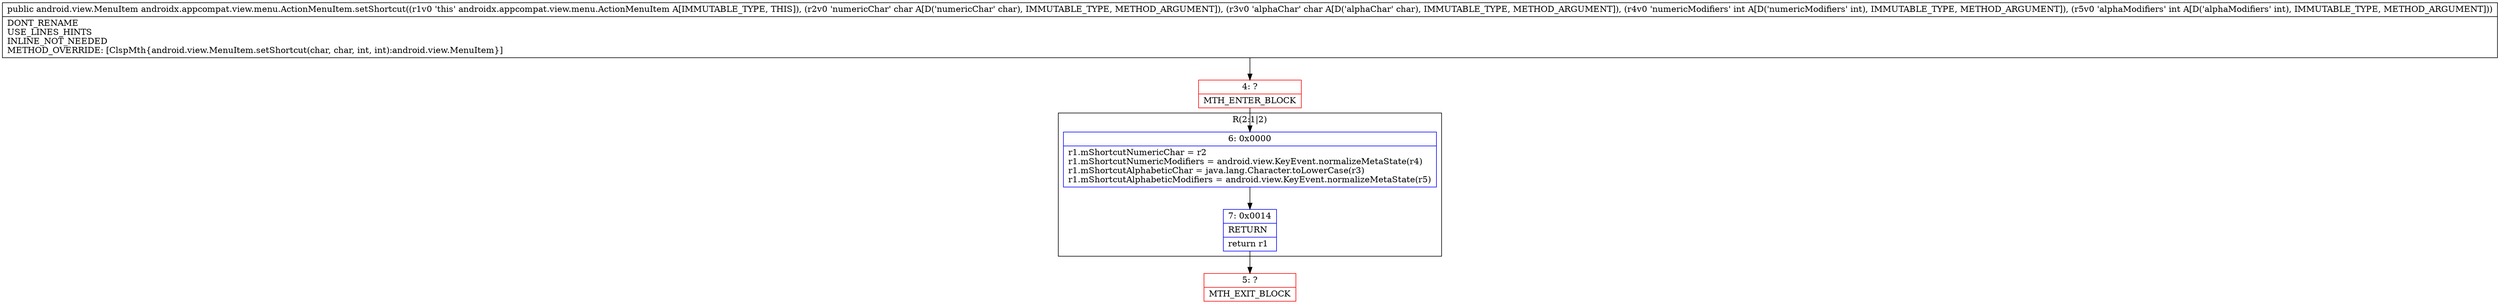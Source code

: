 digraph "CFG forandroidx.appcompat.view.menu.ActionMenuItem.setShortcut(CCII)Landroid\/view\/MenuItem;" {
subgraph cluster_Region_1192317343 {
label = "R(2:1|2)";
node [shape=record,color=blue];
Node_6 [shape=record,label="{6\:\ 0x0000|r1.mShortcutNumericChar = r2\lr1.mShortcutNumericModifiers = android.view.KeyEvent.normalizeMetaState(r4)\lr1.mShortcutAlphabeticChar = java.lang.Character.toLowerCase(r3)\lr1.mShortcutAlphabeticModifiers = android.view.KeyEvent.normalizeMetaState(r5)\l}"];
Node_7 [shape=record,label="{7\:\ 0x0014|RETURN\l|return r1\l}"];
}
Node_4 [shape=record,color=red,label="{4\:\ ?|MTH_ENTER_BLOCK\l}"];
Node_5 [shape=record,color=red,label="{5\:\ ?|MTH_EXIT_BLOCK\l}"];
MethodNode[shape=record,label="{public android.view.MenuItem androidx.appcompat.view.menu.ActionMenuItem.setShortcut((r1v0 'this' androidx.appcompat.view.menu.ActionMenuItem A[IMMUTABLE_TYPE, THIS]), (r2v0 'numericChar' char A[D('numericChar' char), IMMUTABLE_TYPE, METHOD_ARGUMENT]), (r3v0 'alphaChar' char A[D('alphaChar' char), IMMUTABLE_TYPE, METHOD_ARGUMENT]), (r4v0 'numericModifiers' int A[D('numericModifiers' int), IMMUTABLE_TYPE, METHOD_ARGUMENT]), (r5v0 'alphaModifiers' int A[D('alphaModifiers' int), IMMUTABLE_TYPE, METHOD_ARGUMENT]))  | DONT_RENAME\lUSE_LINES_HINTS\lINLINE_NOT_NEEDED\lMETHOD_OVERRIDE: [ClspMth\{android.view.MenuItem.setShortcut(char, char, int, int):android.view.MenuItem\}]\l}"];
MethodNode -> Node_4;Node_6 -> Node_7;
Node_7 -> Node_5;
Node_4 -> Node_6;
}

